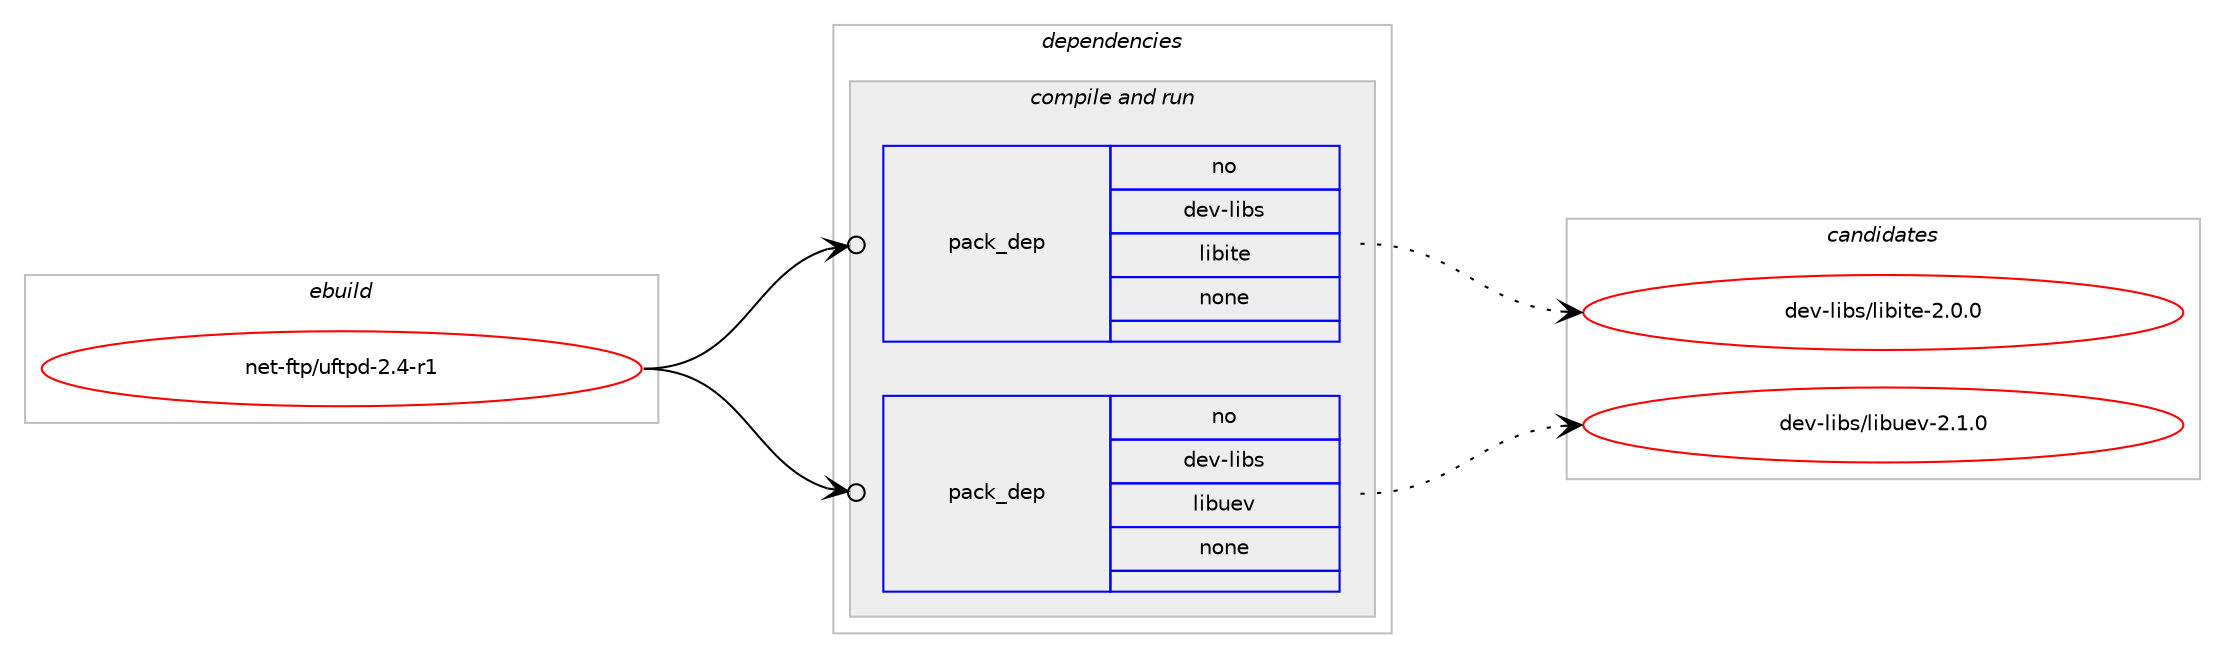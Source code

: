 digraph prolog {

# *************
# Graph options
# *************

newrank=true;
concentrate=true;
compound=true;
graph [rankdir=LR,fontname=Helvetica,fontsize=10,ranksep=1.5];#, ranksep=2.5, nodesep=0.2];
edge  [arrowhead=vee];
node  [fontname=Helvetica,fontsize=10];

# **********
# The ebuild
# **********

subgraph cluster_leftcol {
color=gray;
rank=same;
label=<<i>ebuild</i>>;
id [label="net-ftp/uftpd-2.4-r1", color=red, width=4, href="../net-ftp/uftpd-2.4-r1.svg"];
}

# ****************
# The dependencies
# ****************

subgraph cluster_midcol {
color=gray;
label=<<i>dependencies</i>>;
subgraph cluster_compile {
fillcolor="#eeeeee";
style=filled;
label=<<i>compile</i>>;
}
subgraph cluster_compileandrun {
fillcolor="#eeeeee";
style=filled;
label=<<i>compile and run</i>>;
subgraph pack186 {
dependency285 [label=<<TABLE BORDER="0" CELLBORDER="1" CELLSPACING="0" CELLPADDING="4" WIDTH="220"><TR><TD ROWSPAN="6" CELLPADDING="30">pack_dep</TD></TR><TR><TD WIDTH="110">no</TD></TR><TR><TD>dev-libs</TD></TR><TR><TD>libite</TD></TR><TR><TD>none</TD></TR><TR><TD></TD></TR></TABLE>>, shape=none, color=blue];
}
id:e -> dependency285:w [weight=20,style="solid",arrowhead="odotvee"];
subgraph pack187 {
dependency286 [label=<<TABLE BORDER="0" CELLBORDER="1" CELLSPACING="0" CELLPADDING="4" WIDTH="220"><TR><TD ROWSPAN="6" CELLPADDING="30">pack_dep</TD></TR><TR><TD WIDTH="110">no</TD></TR><TR><TD>dev-libs</TD></TR><TR><TD>libuev</TD></TR><TR><TD>none</TD></TR><TR><TD></TD></TR></TABLE>>, shape=none, color=blue];
}
id:e -> dependency286:w [weight=20,style="solid",arrowhead="odotvee"];
}
subgraph cluster_run {
fillcolor="#eeeeee";
style=filled;
label=<<i>run</i>>;
}
}

# **************
# The candidates
# **************

subgraph cluster_choices {
rank=same;
color=gray;
label=<<i>candidates</i>>;

subgraph choice186 {
color=black;
nodesep=1;
choice10010111845108105981154710810598105116101455046484648 [label="dev-libs/libite-2.0.0", color=red, width=4,href="../dev-libs/libite-2.0.0.svg"];
dependency285:e -> choice10010111845108105981154710810598105116101455046484648:w [style=dotted,weight="100"];
}
subgraph choice187 {
color=black;
nodesep=1;
choice10010111845108105981154710810598117101118455046494648 [label="dev-libs/libuev-2.1.0", color=red, width=4,href="../dev-libs/libuev-2.1.0.svg"];
dependency286:e -> choice10010111845108105981154710810598117101118455046494648:w [style=dotted,weight="100"];
}
}

}
